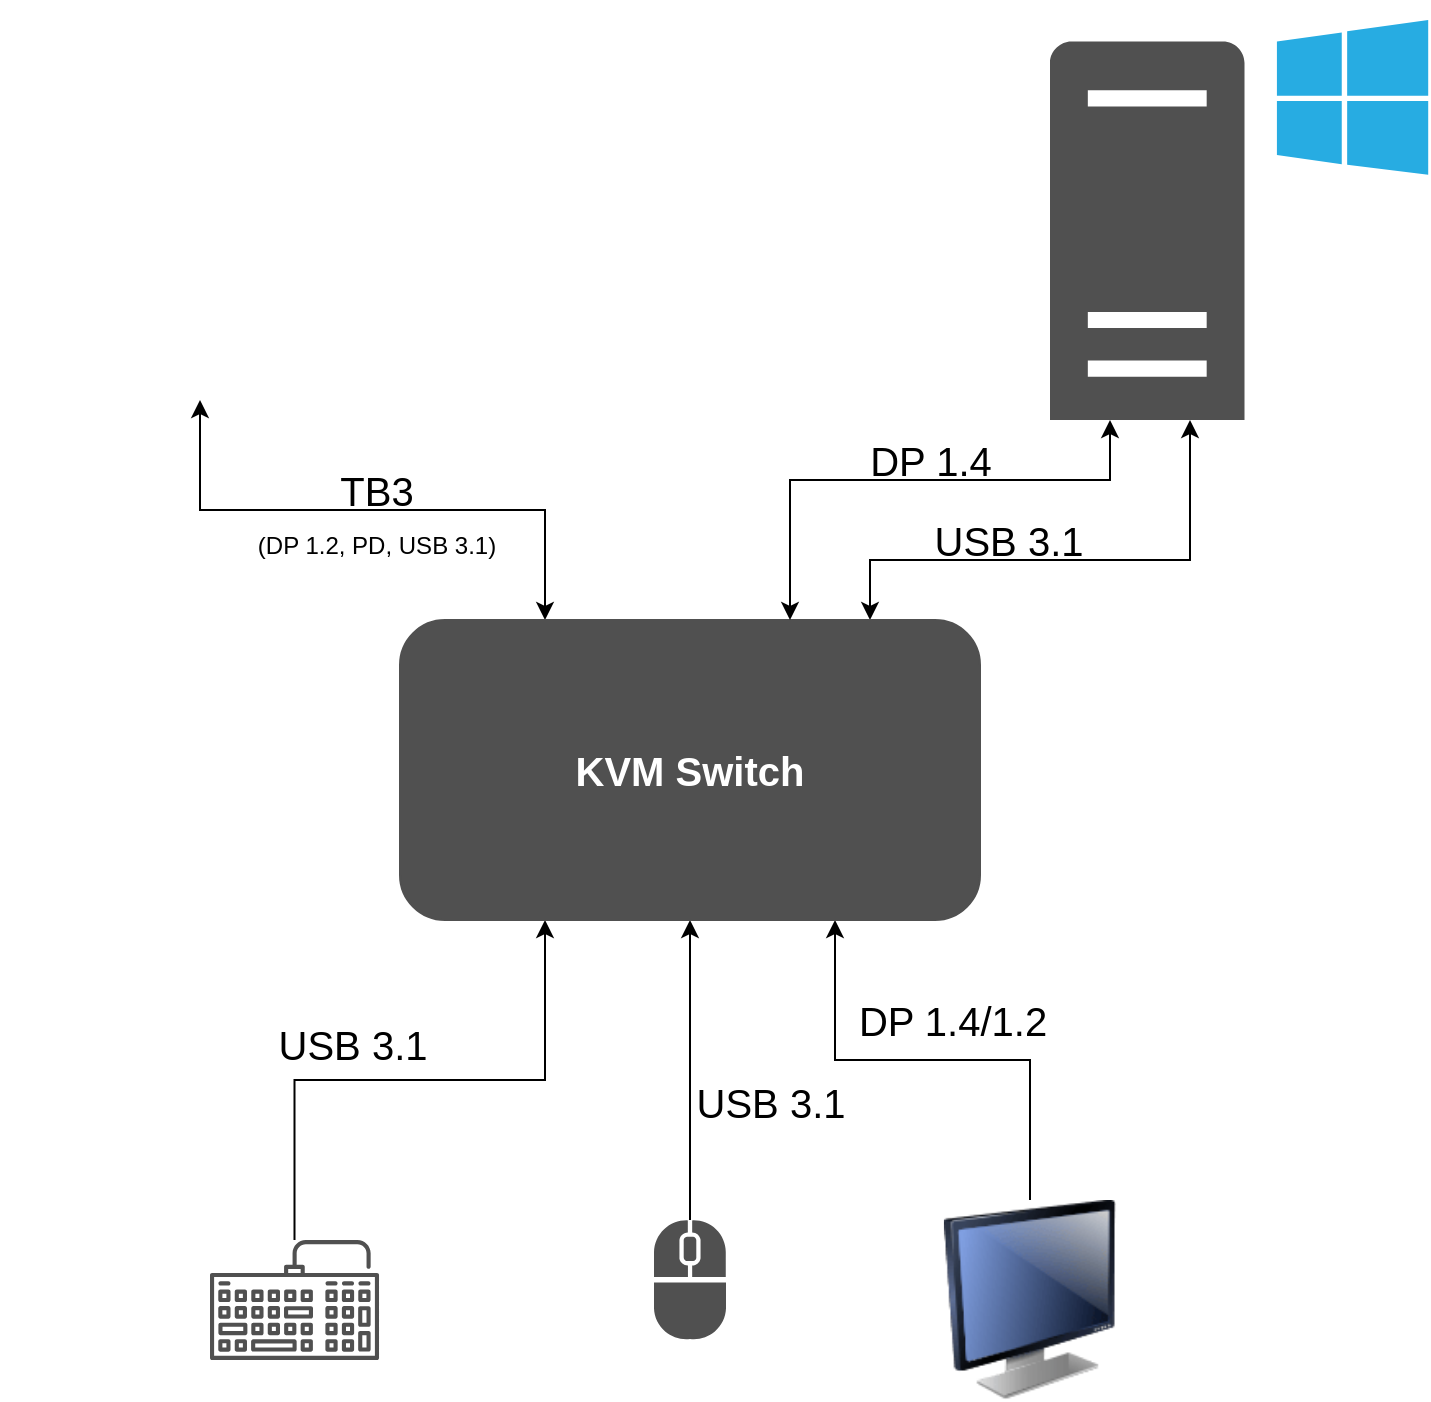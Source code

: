 <mxfile version="16.5.6" type="device"><diagram id="WqwBAg46gtk-4nHzg-VU" name="Page-1"><mxGraphModel dx="1608" dy="920" grid="1" gridSize="10" guides="1" tooltips="1" connect="1" arrows="1" fold="1" page="1" pageScale="1" pageWidth="1100" pageHeight="850" math="0" shadow="0"><root><mxCell id="0"/><mxCell id="1" parent="0"/><mxCell id="NKgub85hSZe7VKY1W7aA-15" value="" style="shape=image;html=1;verticalAlign=top;verticalLabelPosition=bottom;labelBackgroundColor=#ffffff;imageAspect=0;aspect=fixed;image=https://cdn0.iconfinder.com/data/icons/devices-42/512/Macbook-128.png;strokeColor=#505050;fillColor=#E0E0E0;" vertex="1" parent="1"><mxGeometry x="205" y="40" width="200" height="200" as="geometry"/></mxCell><mxCell id="NKgub85hSZe7VKY1W7aA-16" value="" style="sketch=0;pointerEvents=1;shadow=0;dashed=0;html=1;strokeColor=none;fillColor=#505050;labelPosition=center;verticalLabelPosition=bottom;verticalAlign=top;outlineConnect=0;align=center;shape=mxgraph.office.servers.windows_server;aspect=fixed;" vertex="1" parent="1"><mxGeometry x="730" y="50" width="189.1" height="200" as="geometry"/></mxCell><mxCell id="NKgub85hSZe7VKY1W7aA-17" value="" style="sketch=0;pointerEvents=1;shadow=0;dashed=0;html=1;strokeColor=none;fillColor=#505050;aspect=fixed;labelPosition=center;verticalLabelPosition=bottom;verticalAlign=top;align=center;outlineConnect=0;shape=mxgraph.vvd.keyboard;" vertex="1" parent="1"><mxGeometry x="310" y="660" width="84.51" height="60" as="geometry"/></mxCell><mxCell id="NKgub85hSZe7VKY1W7aA-21" value="" style="sketch=0;aspect=fixed;pointerEvents=1;shadow=0;dashed=0;html=1;strokeColor=none;labelPosition=center;verticalLabelPosition=bottom;verticalAlign=top;align=center;fillColor=#505050;shape=mxgraph.mscae.enterprise.mouse" vertex="1" parent="1"><mxGeometry x="532" y="650" width="36" height="60" as="geometry"/></mxCell><mxCell id="NKgub85hSZe7VKY1W7aA-38" value="" style="image;html=1;image=img/lib/clip_art/computers/Monitor_128x128.png;strokeColor=#505050;fillColor=#505050;aspect=fixed;" vertex="1" parent="1"><mxGeometry x="670" y="640" width="100" height="100" as="geometry"/></mxCell><mxCell id="NKgub85hSZe7VKY1W7aA-40" style="edgeStyle=orthogonalEdgeStyle;rounded=0;orthogonalLoop=1;jettySize=auto;html=1;exitX=0.75;exitY=1;exitDx=0;exitDy=0;entryX=0.5;entryY=0;entryDx=0;entryDy=0;fontSize=20;fontColor=#FFFFFF;startArrow=classic;startFill=1;endArrow=none;endFill=0;" edge="1" parent="1" source="NKgub85hSZe7VKY1W7aA-39" target="NKgub85hSZe7VKY1W7aA-38"><mxGeometry relative="1" as="geometry"/></mxCell><mxCell id="NKgub85hSZe7VKY1W7aA-49" value="DP 1.4/1.2" style="edgeLabel;html=1;align=center;verticalAlign=middle;resizable=0;points=[];fontSize=20;fontColor=#000000;labelBackgroundColor=none;" vertex="1" connectable="0" parent="NKgub85hSZe7VKY1W7aA-40"><mxGeometry x="0.388" relative="1" as="geometry"><mxPoint x="-37" y="-20" as="offset"/></mxGeometry></mxCell><mxCell id="NKgub85hSZe7VKY1W7aA-41" style="edgeStyle=orthogonalEdgeStyle;rounded=0;orthogonalLoop=1;jettySize=auto;html=1;exitX=0.5;exitY=1;exitDx=0;exitDy=0;entryX=0.5;entryY=0;entryDx=0;entryDy=0;entryPerimeter=0;fontSize=20;fontColor=#FFFFFF;startArrow=classic;startFill=1;endArrow=none;endFill=0;" edge="1" parent="1" source="NKgub85hSZe7VKY1W7aA-39" target="NKgub85hSZe7VKY1W7aA-21"><mxGeometry relative="1" as="geometry"/></mxCell><mxCell id="NKgub85hSZe7VKY1W7aA-50" value="USB 3.1" style="edgeLabel;html=1;align=center;verticalAlign=middle;resizable=0;points=[];fontSize=20;fontColor=#000000;labelBackgroundColor=none;" vertex="1" connectable="0" parent="NKgub85hSZe7VKY1W7aA-41"><mxGeometry x="0.302" y="2" relative="1" as="geometry"><mxPoint x="38" y="-7" as="offset"/></mxGeometry></mxCell><mxCell id="NKgub85hSZe7VKY1W7aA-42" style="edgeStyle=orthogonalEdgeStyle;rounded=0;orthogonalLoop=1;jettySize=auto;html=1;exitX=0.25;exitY=1;exitDx=0;exitDy=0;fontSize=20;fontColor=#FFFFFF;startArrow=classic;startFill=1;endArrow=none;endFill=0;" edge="1" parent="1" source="NKgub85hSZe7VKY1W7aA-39" target="NKgub85hSZe7VKY1W7aA-17"><mxGeometry relative="1" as="geometry"/></mxCell><mxCell id="NKgub85hSZe7VKY1W7aA-51" value="USB 3.1" style="edgeLabel;html=1;align=center;verticalAlign=middle;resizable=0;points=[];fontSize=20;fontColor=#000000;labelBackgroundColor=none;" vertex="1" connectable="0" parent="NKgub85hSZe7VKY1W7aA-42"><mxGeometry x="0.473" y="-2" relative="1" as="geometry"><mxPoint x="30" y="-23" as="offset"/></mxGeometry></mxCell><mxCell id="NKgub85hSZe7VKY1W7aA-44" style="edgeStyle=orthogonalEdgeStyle;rounded=0;orthogonalLoop=1;jettySize=auto;html=1;exitX=0.25;exitY=0;exitDx=0;exitDy=0;fontSize=20;fontColor=#FFFFFF;startArrow=classic;startFill=1;" edge="1" parent="1" source="NKgub85hSZe7VKY1W7aA-39" target="NKgub85hSZe7VKY1W7aA-15"><mxGeometry relative="1" as="geometry"/></mxCell><mxCell id="NKgub85hSZe7VKY1W7aA-47" value="TB3&lt;br&gt;&lt;font style=&quot;font-size: 12px&quot;&gt;(DP 1.2, PD, USB 3.1)&lt;/font&gt;" style="edgeLabel;html=1;align=center;verticalAlign=middle;resizable=0;points=[];fontSize=20;fontColor=#000000;labelBackgroundColor=none;" vertex="1" connectable="0" parent="NKgub85hSZe7VKY1W7aA-44"><mxGeometry x="0.119" y="2" relative="1" as="geometry"><mxPoint x="18" as="offset"/></mxGeometry></mxCell><mxCell id="NKgub85hSZe7VKY1W7aA-52" style="edgeStyle=orthogonalEdgeStyle;rounded=0;orthogonalLoop=1;jettySize=auto;html=1;fontSize=20;fontColor=#000000;startArrow=classic;startFill=1;strokeColor=default;" edge="1" parent="1" source="NKgub85hSZe7VKY1W7aA-39" target="NKgub85hSZe7VKY1W7aA-16"><mxGeometry relative="1" as="geometry"><Array as="points"><mxPoint x="640" y="320"/><mxPoint x="800" y="320"/></Array></mxGeometry></mxCell><mxCell id="NKgub85hSZe7VKY1W7aA-53" value="USB 3.1" style="edgeLabel;html=1;align=center;verticalAlign=middle;resizable=0;points=[];fontSize=20;fontColor=#000000;labelBackgroundColor=none;" vertex="1" connectable="0" parent="NKgub85hSZe7VKY1W7aA-52"><mxGeometry x="-0.244" y="-1" relative="1" as="geometry"><mxPoint y="-11" as="offset"/></mxGeometry></mxCell><mxCell id="NKgub85hSZe7VKY1W7aA-39" value="&lt;font color=&quot;#ffffff&quot; style=&quot;font-size: 20px&quot;&gt;&lt;b&gt;KVM Switch&lt;/b&gt;&lt;/font&gt;" style="rounded=1;whiteSpace=wrap;html=1;strokeColor=#505050;fillColor=#505050;" vertex="1" parent="1"><mxGeometry x="405" y="350" width="290" height="150" as="geometry"/></mxCell><mxCell id="NKgub85hSZe7VKY1W7aA-45" style="edgeStyle=orthogonalEdgeStyle;rounded=0;orthogonalLoop=1;jettySize=auto;html=1;fontSize=20;fontColor=#FFFFFF;strokeColor=default;startArrow=classic;startFill=1;" edge="1" parent="1" target="NKgub85hSZe7VKY1W7aA-16"><mxGeometry relative="1" as="geometry"><mxPoint x="600" y="350" as="sourcePoint"/><Array as="points"><mxPoint x="600" y="350"/><mxPoint x="600" y="280"/><mxPoint x="760" y="280"/></Array></mxGeometry></mxCell><mxCell id="NKgub85hSZe7VKY1W7aA-46" value="&lt;font color=&quot;#000000&quot;&gt;DP 1.4&lt;/font&gt;" style="edgeLabel;html=1;align=center;verticalAlign=middle;resizable=0;points=[];fontSize=20;fontColor=#FFFFFF;labelBackgroundColor=none;" vertex="1" connectable="0" parent="NKgub85hSZe7VKY1W7aA-45"><mxGeometry x="0.109" y="-1" relative="1" as="geometry"><mxPoint x="-4" y="-11" as="offset"/></mxGeometry></mxCell></root></mxGraphModel></diagram></mxfile>